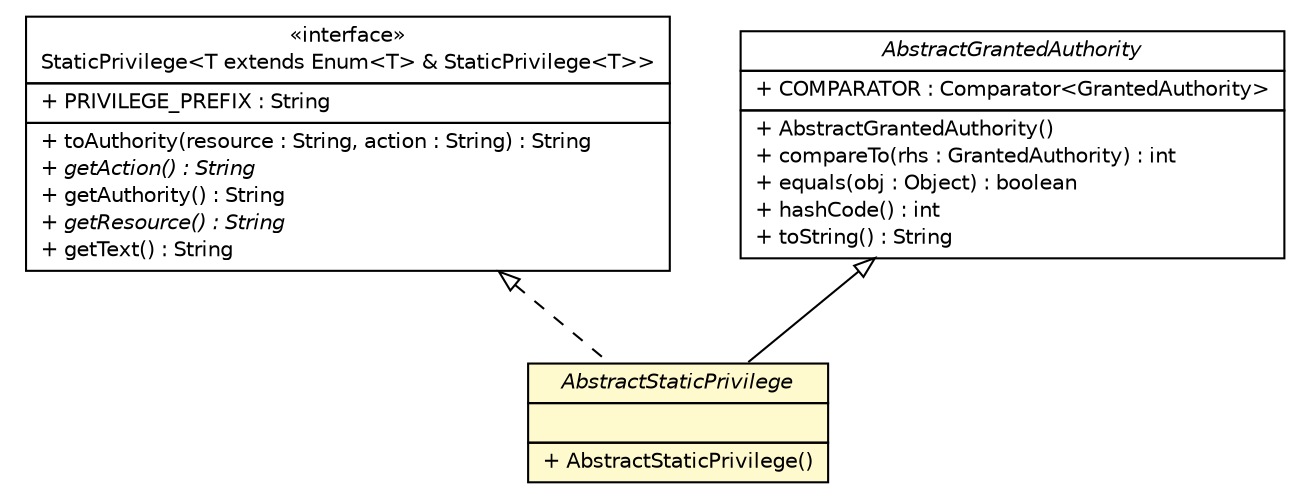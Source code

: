 #!/usr/local/bin/dot
#
# Class diagram 
# Generated by UMLGraph version R5_6-24-gf6e263 (http://www.umlgraph.org/)
#

digraph G {
	edge [fontname="Helvetica",fontsize=10,labelfontname="Helvetica",labelfontsize=10];
	node [fontname="Helvetica",fontsize=10,shape=plaintext];
	nodesep=0.25;
	ranksep=0.5;
	// com.yirendai.oss.lib.security.api.AbstractStaticPrivilege
	c957 [label=<<table title="com.yirendai.oss.lib.security.api.AbstractStaticPrivilege" border="0" cellborder="1" cellspacing="0" cellpadding="2" port="p" bgcolor="lemonChiffon" href="./AbstractStaticPrivilege.html">
		<tr><td><table border="0" cellspacing="0" cellpadding="1">
<tr><td align="center" balign="center"><font face="Helvetica-Oblique"> AbstractStaticPrivilege </font></td></tr>
		</table></td></tr>
		<tr><td><table border="0" cellspacing="0" cellpadding="1">
<tr><td align="left" balign="left">  </td></tr>
		</table></td></tr>
		<tr><td><table border="0" cellspacing="0" cellpadding="1">
<tr><td align="left" balign="left"> + AbstractStaticPrivilege() </td></tr>
		</table></td></tr>
		</table>>, URL="./AbstractStaticPrivilege.html", fontname="Helvetica", fontcolor="black", fontsize=10.0];
	// com.yirendai.oss.lib.security.api.StaticPrivilege<T extends java.lang.Enum<T> & com.yirendai.oss.lib.security.api.StaticPrivilege<T>>
	c962 [label=<<table title="com.yirendai.oss.lib.security.api.StaticPrivilege" border="0" cellborder="1" cellspacing="0" cellpadding="2" port="p" href="./StaticPrivilege.html">
		<tr><td><table border="0" cellspacing="0" cellpadding="1">
<tr><td align="center" balign="center"> &#171;interface&#187; </td></tr>
<tr><td align="center" balign="center"> StaticPrivilege&lt;T extends Enum&lt;T&gt; &amp; StaticPrivilege&lt;T&gt;&gt; </td></tr>
		</table></td></tr>
		<tr><td><table border="0" cellspacing="0" cellpadding="1">
<tr><td align="left" balign="left"> + PRIVILEGE_PREFIX : String </td></tr>
		</table></td></tr>
		<tr><td><table border="0" cellspacing="0" cellpadding="1">
<tr><td align="left" balign="left"> + toAuthority(resource : String, action : String) : String </td></tr>
<tr><td align="left" balign="left"><font face="Helvetica-Oblique" point-size="10.0"> + getAction() : String </font></td></tr>
<tr><td align="left" balign="left"> + getAuthority() : String </td></tr>
<tr><td align="left" balign="left"><font face="Helvetica-Oblique" point-size="10.0"> + getResource() : String </font></td></tr>
<tr><td align="left" balign="left"> + getText() : String </td></tr>
		</table></td></tr>
		</table>>, URL="./StaticPrivilege.html", fontname="Helvetica", fontcolor="black", fontsize=10.0];
	// com.yirendai.oss.lib.security.api.AbstractGrantedAuthority
	c965 [label=<<table title="com.yirendai.oss.lib.security.api.AbstractGrantedAuthority" border="0" cellborder="1" cellspacing="0" cellpadding="2" port="p" href="./AbstractGrantedAuthority.html">
		<tr><td><table border="0" cellspacing="0" cellpadding="1">
<tr><td align="center" balign="center"><font face="Helvetica-Oblique"> AbstractGrantedAuthority </font></td></tr>
		</table></td></tr>
		<tr><td><table border="0" cellspacing="0" cellpadding="1">
<tr><td align="left" balign="left"> + COMPARATOR : Comparator&lt;GrantedAuthority&gt; </td></tr>
		</table></td></tr>
		<tr><td><table border="0" cellspacing="0" cellpadding="1">
<tr><td align="left" balign="left"> + AbstractGrantedAuthority() </td></tr>
<tr><td align="left" balign="left"> + compareTo(rhs : GrantedAuthority) : int </td></tr>
<tr><td align="left" balign="left"> + equals(obj : Object) : boolean </td></tr>
<tr><td align="left" balign="left"> + hashCode() : int </td></tr>
<tr><td align="left" balign="left"> + toString() : String </td></tr>
		</table></td></tr>
		</table>>, URL="./AbstractGrantedAuthority.html", fontname="Helvetica", fontcolor="black", fontsize=10.0];
	//com.yirendai.oss.lib.security.api.AbstractStaticPrivilege extends com.yirendai.oss.lib.security.api.AbstractGrantedAuthority
	c965:p -> c957:p [dir=back,arrowtail=empty];
	//com.yirendai.oss.lib.security.api.AbstractStaticPrivilege implements com.yirendai.oss.lib.security.api.StaticPrivilege<T extends java.lang.Enum<T> & com.yirendai.oss.lib.security.api.StaticPrivilege<T>>
	c962:p -> c957:p [dir=back,arrowtail=empty,style=dashed];
}

